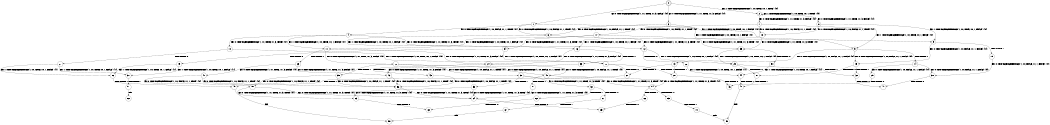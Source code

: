 digraph BCG {
size = "7, 10.5";
center = TRUE;
node [shape = circle];
0 [peripheries = 2];
0 -> 1 [label = "EX !0 !ATOMIC_EXCH_BRANCH (1, +1, TRUE, +1, 3, FALSE) !{0}"];
0 -> 2 [label = "EX !1 !ATOMIC_EXCH_BRANCH (1, +0, TRUE, +0, 1, TRUE) !{0}"];
0 -> 3 [label = "EX !0 !ATOMIC_EXCH_BRANCH (1, +1, TRUE, +1, 3, FALSE) !{0}"];
1 -> 4 [label = "EX !0 !ATOMIC_EXCH_BRANCH (1, +0, FALSE, +1, 1, TRUE) !{0}"];
1 -> 5 [label = "EX !1 !ATOMIC_EXCH_BRANCH (1, +0, TRUE, +0, 1, FALSE) !{0}"];
1 -> 6 [label = "EX !0 !ATOMIC_EXCH_BRANCH (1, +0, FALSE, +1, 1, TRUE) !{0}"];
2 -> 2 [label = "EX !1 !ATOMIC_EXCH_BRANCH (1, +0, TRUE, +0, 1, TRUE) !{0}"];
2 -> 7 [label = "EX !0 !ATOMIC_EXCH_BRANCH (1, +1, TRUE, +1, 3, FALSE) !{0}"];
2 -> 8 [label = "EX !0 !ATOMIC_EXCH_BRANCH (1, +1, TRUE, +1, 3, FALSE) !{0}"];
3 -> 9 [label = "EX !1 !ATOMIC_EXCH_BRANCH (1, +0, TRUE, +0, 1, FALSE) !{0}"];
3 -> 6 [label = "EX !0 !ATOMIC_EXCH_BRANCH (1, +0, FALSE, +1, 1, TRUE) !{0}"];
4 -> 10 [label = "EX !0 !ATOMIC_EXCH_BRANCH (1, +1, TRUE, +1, 3, TRUE) !{0}"];
4 -> 11 [label = "EX !1 !ATOMIC_EXCH_BRANCH (1, +0, TRUE, +0, 1, FALSE) !{0}"];
4 -> 12 [label = "EX !0 !ATOMIC_EXCH_BRANCH (1, +1, TRUE, +1, 3, TRUE) !{0}"];
5 -> 13 [label = "EX !0 !ATOMIC_EXCH_BRANCH (1, +0, FALSE, +1, 1, FALSE) !{0}"];
5 -> 14 [label = "TERMINATE !1"];
5 -> 15 [label = "EX !0 !ATOMIC_EXCH_BRANCH (1, +0, FALSE, +1, 1, FALSE) !{0}"];
6 -> 16 [label = "EX !1 !ATOMIC_EXCH_BRANCH (1, +0, TRUE, +0, 1, FALSE) !{0}"];
6 -> 12 [label = "EX !0 !ATOMIC_EXCH_BRANCH (1, +1, TRUE, +1, 3, TRUE) !{0}"];
7 -> 17 [label = "EX !0 !ATOMIC_EXCH_BRANCH (1, +0, FALSE, +1, 1, TRUE) !{0}"];
7 -> 5 [label = "EX !1 !ATOMIC_EXCH_BRANCH (1, +0, TRUE, +0, 1, FALSE) !{0}"];
7 -> 18 [label = "EX !0 !ATOMIC_EXCH_BRANCH (1, +0, FALSE, +1, 1, TRUE) !{0}"];
8 -> 9 [label = "EX !1 !ATOMIC_EXCH_BRANCH (1, +0, TRUE, +0, 1, FALSE) !{0}"];
8 -> 18 [label = "EX !0 !ATOMIC_EXCH_BRANCH (1, +0, FALSE, +1, 1, TRUE) !{0}"];
9 -> 19 [label = "TERMINATE !1"];
9 -> 15 [label = "EX !0 !ATOMIC_EXCH_BRANCH (1, +0, FALSE, +1, 1, FALSE) !{0}"];
10 -> 20 [label = "EX !1 !ATOMIC_EXCH_BRANCH (1, +0, TRUE, +0, 1, FALSE) !{0}"];
10 -> 21 [label = "TERMINATE !0"];
11 -> 22 [label = "EX !0 !ATOMIC_EXCH_BRANCH (1, +1, TRUE, +1, 3, FALSE) !{0}"];
11 -> 23 [label = "TERMINATE !1"];
11 -> 24 [label = "EX !0 !ATOMIC_EXCH_BRANCH (1, +1, TRUE, +1, 3, FALSE) !{0}"];
12 -> 25 [label = "EX !1 !ATOMIC_EXCH_BRANCH (1, +0, TRUE, +0, 1, FALSE) !{0}"];
12 -> 26 [label = "TERMINATE !0"];
13 -> 27 [label = "TERMINATE !0"];
13 -> 28 [label = "TERMINATE !1"];
14 -> 29 [label = "EX !0 !ATOMIC_EXCH_BRANCH (1, +0, FALSE, +1, 1, FALSE) !{0}"];
14 -> 30 [label = "EX !0 !ATOMIC_EXCH_BRANCH (1, +0, FALSE, +1, 1, FALSE) !{0}"];
15 -> 31 [label = "TERMINATE !0"];
15 -> 32 [label = "TERMINATE !1"];
16 -> 33 [label = "TERMINATE !1"];
16 -> 24 [label = "EX !0 !ATOMIC_EXCH_BRANCH (1, +1, TRUE, +1, 3, FALSE) !{0}"];
17 -> 34 [label = "EX !0 !ATOMIC_EXCH_BRANCH (1, +1, TRUE, +1, 3, TRUE) !{0}"];
17 -> 11 [label = "EX !1 !ATOMIC_EXCH_BRANCH (1, +0, TRUE, +0, 1, FALSE) !{0}"];
17 -> 35 [label = "EX !0 !ATOMIC_EXCH_BRANCH (1, +1, TRUE, +1, 3, TRUE) !{0}"];
18 -> 16 [label = "EX !1 !ATOMIC_EXCH_BRANCH (1, +0, TRUE, +0, 1, FALSE) !{0}"];
18 -> 35 [label = "EX !0 !ATOMIC_EXCH_BRANCH (1, +1, TRUE, +1, 3, TRUE) !{0}"];
19 -> 30 [label = "EX !0 !ATOMIC_EXCH_BRANCH (1, +0, FALSE, +1, 1, FALSE) !{0}"];
20 -> 27 [label = "TERMINATE !0"];
20 -> 28 [label = "TERMINATE !1"];
21 -> 36 [label = "EX !1 !ATOMIC_EXCH_BRANCH (1, +0, TRUE, +0, 1, FALSE) !{1}"];
21 -> 37 [label = "EX !1 !ATOMIC_EXCH_BRANCH (1, +0, TRUE, +0, 1, FALSE) !{1}"];
22 -> 38 [label = "EX !0 !ATOMIC_EXCH_BRANCH (1, +0, FALSE, +1, 1, TRUE) !{0}"];
22 -> 39 [label = "TERMINATE !1"];
22 -> 40 [label = "EX !0 !ATOMIC_EXCH_BRANCH (1, +0, FALSE, +1, 1, TRUE) !{0}"];
23 -> 41 [label = "EX !0 !ATOMIC_EXCH_BRANCH (1, +1, TRUE, +1, 3, FALSE) !{0}"];
23 -> 42 [label = "EX !0 !ATOMIC_EXCH_BRANCH (1, +1, TRUE, +1, 3, FALSE) !{0}"];
24 -> 43 [label = "TERMINATE !1"];
24 -> 40 [label = "EX !0 !ATOMIC_EXCH_BRANCH (1, +0, FALSE, +1, 1, TRUE) !{0}"];
25 -> 31 [label = "TERMINATE !0"];
25 -> 32 [label = "TERMINATE !1"];
26 -> 44 [label = "EX !1 !ATOMIC_EXCH_BRANCH (1, +0, TRUE, +0, 1, FALSE) !{1}"];
27 -> 45 [label = "TERMINATE !1"];
28 -> 46 [label = "TERMINATE !0"];
29 -> 46 [label = "TERMINATE !0"];
30 -> 47 [label = "TERMINATE !0"];
31 -> 48 [label = "TERMINATE !1"];
32 -> 47 [label = "TERMINATE !0"];
33 -> 42 [label = "EX !0 !ATOMIC_EXCH_BRANCH (1, +1, TRUE, +1, 3, FALSE) !{0}"];
34 -> 20 [label = "EX !1 !ATOMIC_EXCH_BRANCH (1, +0, TRUE, +0, 1, FALSE) !{0}"];
34 -> 49 [label = "TERMINATE !0"];
35 -> 25 [label = "EX !1 !ATOMIC_EXCH_BRANCH (1, +0, TRUE, +0, 1, FALSE) !{0}"];
35 -> 50 [label = "TERMINATE !0"];
36 -> 45 [label = "TERMINATE !1"];
37 -> 51 [label = "TERMINATE !1"];
38 -> 52 [label = "EX !0 !ATOMIC_EXCH_BRANCH (1, +1, TRUE, +1, 3, TRUE) !{0}"];
38 -> 53 [label = "TERMINATE !1"];
38 -> 54 [label = "EX !0 !ATOMIC_EXCH_BRANCH (1, +1, TRUE, +1, 3, TRUE) !{0}"];
39 -> 55 [label = "EX !0 !ATOMIC_EXCH_BRANCH (1, +0, FALSE, +1, 1, TRUE) !{0}"];
39 -> 56 [label = "EX !0 !ATOMIC_EXCH_BRANCH (1, +0, FALSE, +1, 1, TRUE) !{0}"];
40 -> 57 [label = "TERMINATE !1"];
40 -> 54 [label = "EX !0 !ATOMIC_EXCH_BRANCH (1, +1, TRUE, +1, 3, TRUE) !{0}"];
41 -> 55 [label = "EX !0 !ATOMIC_EXCH_BRANCH (1, +0, FALSE, +1, 1, TRUE) !{0}"];
41 -> 56 [label = "EX !0 !ATOMIC_EXCH_BRANCH (1, +0, FALSE, +1, 1, TRUE) !{0}"];
42 -> 56 [label = "EX !0 !ATOMIC_EXCH_BRANCH (1, +0, FALSE, +1, 1, TRUE) !{0}"];
43 -> 56 [label = "EX !0 !ATOMIC_EXCH_BRANCH (1, +0, FALSE, +1, 1, TRUE) !{0}"];
44 -> 48 [label = "TERMINATE !1"];
45 -> 58 [label = "exit"];
48 -> 59 [label = "exit"];
49 -> 36 [label = "EX !1 !ATOMIC_EXCH_BRANCH (1, +0, TRUE, +0, 1, FALSE) !{1}"];
49 -> 37 [label = "EX !1 !ATOMIC_EXCH_BRANCH (1, +0, TRUE, +0, 1, FALSE) !{1}"];
50 -> 44 [label = "EX !1 !ATOMIC_EXCH_BRANCH (1, +0, TRUE, +0, 1, FALSE) !{1}"];
51 -> 60 [label = "exit"];
52 -> 61 [label = "TERMINATE !0"];
52 -> 62 [label = "TERMINATE !1"];
53 -> 63 [label = "EX !0 !ATOMIC_EXCH_BRANCH (1, +1, TRUE, +1, 3, TRUE) !{0}"];
53 -> 64 [label = "EX !0 !ATOMIC_EXCH_BRANCH (1, +1, TRUE, +1, 3, TRUE) !{0}"];
54 -> 65 [label = "TERMINATE !0"];
54 -> 66 [label = "TERMINATE !1"];
55 -> 63 [label = "EX !0 !ATOMIC_EXCH_BRANCH (1, +1, TRUE, +1, 3, TRUE) !{0}"];
55 -> 64 [label = "EX !0 !ATOMIC_EXCH_BRANCH (1, +1, TRUE, +1, 3, TRUE) !{0}"];
56 -> 64 [label = "EX !0 !ATOMIC_EXCH_BRANCH (1, +1, TRUE, +1, 3, TRUE) !{0}"];
57 -> 64 [label = "EX !0 !ATOMIC_EXCH_BRANCH (1, +1, TRUE, +1, 3, TRUE) !{0}"];
61 -> 67 [label = "TERMINATE !1"];
62 -> 68 [label = "TERMINATE !0"];
63 -> 68 [label = "TERMINATE !0"];
64 -> 69 [label = "TERMINATE !0"];
65 -> 70 [label = "TERMINATE !1"];
66 -> 69 [label = "TERMINATE !0"];
67 -> 58 [label = "exit"];
70 -> 59 [label = "exit"];
}

